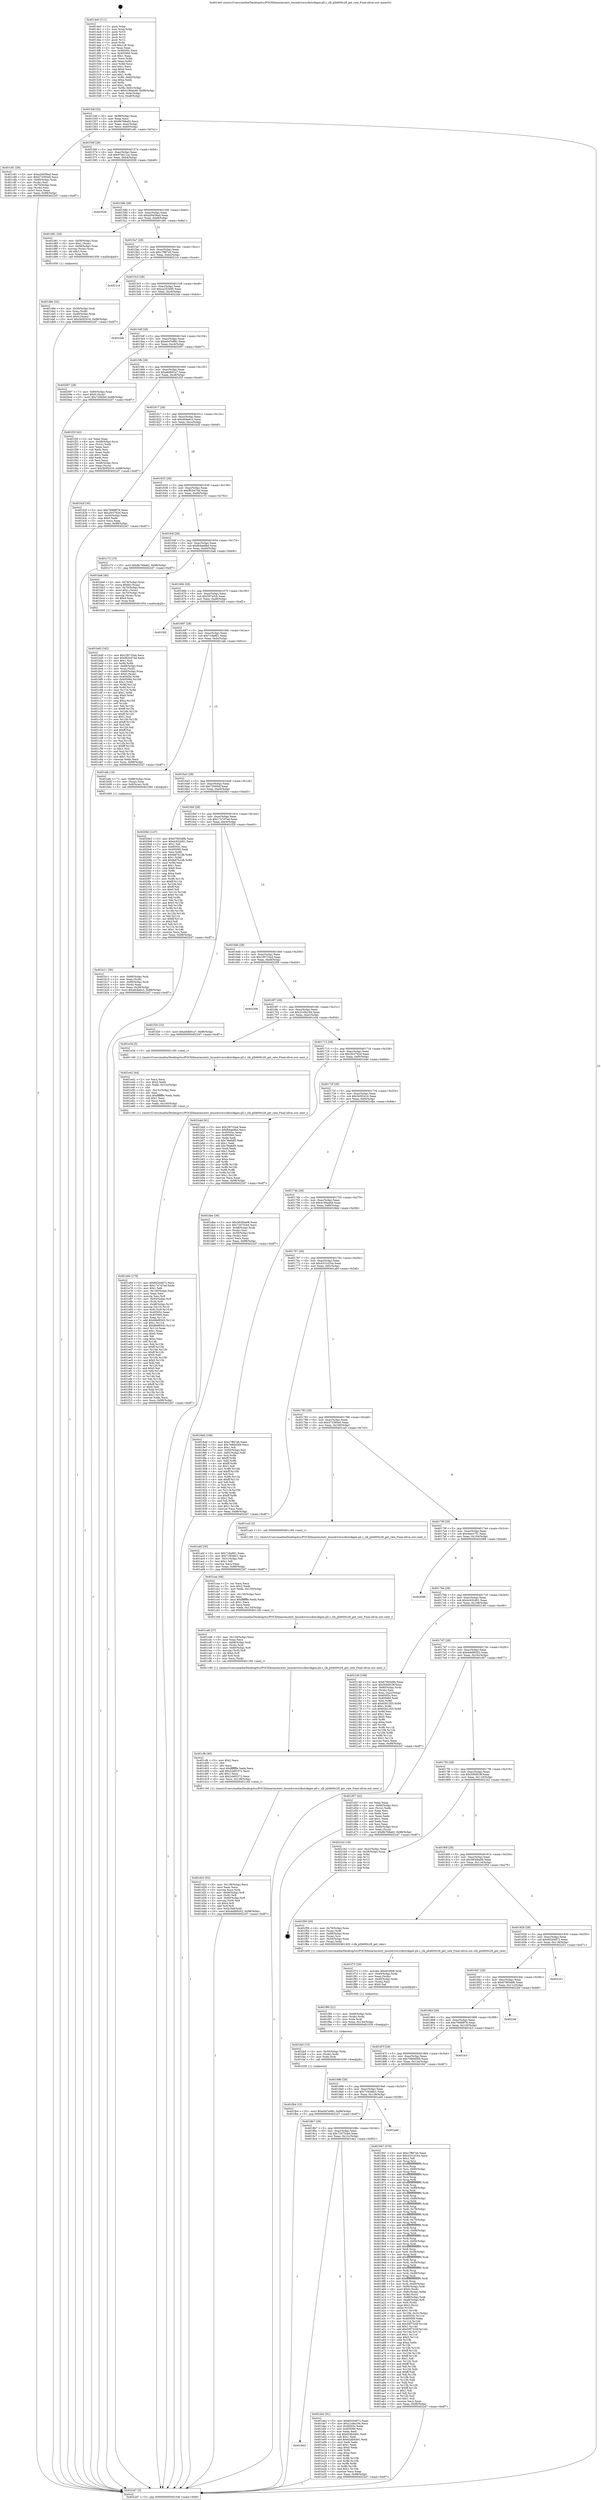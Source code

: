 digraph "0x4014e0" {
  label = "0x4014e0 (/mnt/c/Users/mathe/Desktop/tcc/POCII/binaries/extr_linuxdriversclkstclkgen-pll.c_clk_pll4600c28_get_rate_Final-ollvm.out::main(0))"
  labelloc = "t"
  node[shape=record]

  Entry [label="",width=0.3,height=0.3,shape=circle,fillcolor=black,style=filled]
  "0x40154f" [label="{
     0x40154f [32]\l
     | [instrs]\l
     &nbsp;&nbsp;0x40154f \<+6\>: mov -0x98(%rbp),%eax\l
     &nbsp;&nbsp;0x401555 \<+2\>: mov %eax,%ecx\l
     &nbsp;&nbsp;0x401557 \<+6\>: sub $0x8b768a62,%ecx\l
     &nbsp;&nbsp;0x40155d \<+6\>: mov %eax,-0xac(%rbp)\l
     &nbsp;&nbsp;0x401563 \<+6\>: mov %ecx,-0xb0(%rbp)\l
     &nbsp;&nbsp;0x401569 \<+6\>: je 0000000000401c81 \<main+0x7a1\>\l
  }"]
  "0x401c81" [label="{
     0x401c81 [36]\l
     | [instrs]\l
     &nbsp;&nbsp;0x401c81 \<+5\>: mov $0xa29458ad,%eax\l
     &nbsp;&nbsp;0x401c86 \<+5\>: mov $0x473360e0,%ecx\l
     &nbsp;&nbsp;0x401c8b \<+4\>: mov -0x60(%rbp),%rdx\l
     &nbsp;&nbsp;0x401c8f \<+2\>: mov (%rdx),%esi\l
     &nbsp;&nbsp;0x401c91 \<+4\>: mov -0x70(%rbp),%rdx\l
     &nbsp;&nbsp;0x401c95 \<+2\>: cmp (%rdx),%esi\l
     &nbsp;&nbsp;0x401c97 \<+3\>: cmovl %ecx,%eax\l
     &nbsp;&nbsp;0x401c9a \<+6\>: mov %eax,-0x98(%rbp)\l
     &nbsp;&nbsp;0x401ca0 \<+5\>: jmp 00000000004022d7 \<main+0xdf7\>\l
  }"]
  "0x40156f" [label="{
     0x40156f [28]\l
     | [instrs]\l
     &nbsp;&nbsp;0x40156f \<+5\>: jmp 0000000000401574 \<main+0x94\>\l
     &nbsp;&nbsp;0x401574 \<+6\>: mov -0xac(%rbp),%eax\l
     &nbsp;&nbsp;0x40157a \<+5\>: sub $0x97ab11ac,%eax\l
     &nbsp;&nbsp;0x40157f \<+6\>: mov %eax,-0xb4(%rbp)\l
     &nbsp;&nbsp;0x401585 \<+6\>: je 0000000000402028 \<main+0xb48\>\l
  }"]
  Exit [label="",width=0.3,height=0.3,shape=circle,fillcolor=black,style=filled,peripheries=2]
  "0x402028" [label="{
     0x402028\l
  }", style=dashed]
  "0x40158b" [label="{
     0x40158b [28]\l
     | [instrs]\l
     &nbsp;&nbsp;0x40158b \<+5\>: jmp 0000000000401590 \<main+0xb0\>\l
     &nbsp;&nbsp;0x401590 \<+6\>: mov -0xac(%rbp),%eax\l
     &nbsp;&nbsp;0x401596 \<+5\>: sub $0xa29458ad,%eax\l
     &nbsp;&nbsp;0x40159b \<+6\>: mov %eax,-0xb8(%rbp)\l
     &nbsp;&nbsp;0x4015a1 \<+6\>: je 0000000000401d81 \<main+0x8a1\>\l
  }"]
  "0x401fb4" [label="{
     0x401fb4 [15]\l
     | [instrs]\l
     &nbsp;&nbsp;0x401fb4 \<+10\>: movl $0xe0d7e89c,-0x98(%rbp)\l
     &nbsp;&nbsp;0x401fbe \<+5\>: jmp 00000000004022d7 \<main+0xdf7\>\l
  }"]
  "0x401d81" [label="{
     0x401d81 [29]\l
     | [instrs]\l
     &nbsp;&nbsp;0x401d81 \<+4\>: mov -0x58(%rbp),%rax\l
     &nbsp;&nbsp;0x401d85 \<+6\>: movl $0x1,(%rax)\l
     &nbsp;&nbsp;0x401d8b \<+4\>: mov -0x58(%rbp),%rax\l
     &nbsp;&nbsp;0x401d8f \<+3\>: movslq (%rax),%rax\l
     &nbsp;&nbsp;0x401d92 \<+4\>: shl $0x3,%rax\l
     &nbsp;&nbsp;0x401d96 \<+3\>: mov %rax,%rdi\l
     &nbsp;&nbsp;0x401d99 \<+5\>: call 0000000000401050 \<malloc@plt\>\l
     | [calls]\l
     &nbsp;&nbsp;0x401050 \{1\} (unknown)\l
  }"]
  "0x4015a7" [label="{
     0x4015a7 [28]\l
     | [instrs]\l
     &nbsp;&nbsp;0x4015a7 \<+5\>: jmp 00000000004015ac \<main+0xcc\>\l
     &nbsp;&nbsp;0x4015ac \<+6\>: mov -0xac(%rbp),%eax\l
     &nbsp;&nbsp;0x4015b2 \<+5\>: sub $0xc7ffd7eb,%eax\l
     &nbsp;&nbsp;0x4015b7 \<+6\>: mov %eax,-0xbc(%rbp)\l
     &nbsp;&nbsp;0x4015bd \<+6\>: je 00000000004021c4 \<main+0xce4\>\l
  }"]
  "0x401fa5" [label="{
     0x401fa5 [15]\l
     | [instrs]\l
     &nbsp;&nbsp;0x401fa5 \<+4\>: mov -0x50(%rbp),%rdx\l
     &nbsp;&nbsp;0x401fa9 \<+3\>: mov (%rdx),%rdx\l
     &nbsp;&nbsp;0x401fac \<+3\>: mov %rdx,%rdi\l
     &nbsp;&nbsp;0x401faf \<+5\>: call 0000000000401030 \<free@plt\>\l
     | [calls]\l
     &nbsp;&nbsp;0x401030 \{1\} (unknown)\l
  }"]
  "0x4021c4" [label="{
     0x4021c4\l
  }", style=dashed]
  "0x4015c3" [label="{
     0x4015c3 [28]\l
     | [instrs]\l
     &nbsp;&nbsp;0x4015c3 \<+5\>: jmp 00000000004015c8 \<main+0xe8\>\l
     &nbsp;&nbsp;0x4015c8 \<+6\>: mov -0xac(%rbp),%eax\l
     &nbsp;&nbsp;0x4015ce \<+5\>: sub $0xca252b85,%eax\l
     &nbsp;&nbsp;0x4015d3 \<+6\>: mov %eax,-0xc0(%rbp)\l
     &nbsp;&nbsp;0x4015d9 \<+6\>: je 00000000004022ab \<main+0xdcb\>\l
  }"]
  "0x401f90" [label="{
     0x401f90 [21]\l
     | [instrs]\l
     &nbsp;&nbsp;0x401f90 \<+4\>: mov -0x68(%rbp),%rdx\l
     &nbsp;&nbsp;0x401f94 \<+3\>: mov (%rdx),%rdx\l
     &nbsp;&nbsp;0x401f97 \<+3\>: mov %rdx,%rdi\l
     &nbsp;&nbsp;0x401f9a \<+6\>: mov %eax,-0x144(%rbp)\l
     &nbsp;&nbsp;0x401fa0 \<+5\>: call 0000000000401030 \<free@plt\>\l
     | [calls]\l
     &nbsp;&nbsp;0x401030 \{1\} (unknown)\l
  }"]
  "0x4022ab" [label="{
     0x4022ab\l
  }", style=dashed]
  "0x4015df" [label="{
     0x4015df [28]\l
     | [instrs]\l
     &nbsp;&nbsp;0x4015df \<+5\>: jmp 00000000004015e4 \<main+0x104\>\l
     &nbsp;&nbsp;0x4015e4 \<+6\>: mov -0xac(%rbp),%eax\l
     &nbsp;&nbsp;0x4015ea \<+5\>: sub $0xe0d7e89c,%eax\l
     &nbsp;&nbsp;0x4015ef \<+6\>: mov %eax,-0xc4(%rbp)\l
     &nbsp;&nbsp;0x4015f5 \<+6\>: je 0000000000402097 \<main+0xbb7\>\l
  }"]
  "0x401f73" [label="{
     0x401f73 [29]\l
     | [instrs]\l
     &nbsp;&nbsp;0x401f73 \<+10\>: movabs $0x4030b6,%rdi\l
     &nbsp;&nbsp;0x401f7d \<+4\>: mov -0x40(%rbp),%rdx\l
     &nbsp;&nbsp;0x401f81 \<+2\>: mov %eax,(%rdx)\l
     &nbsp;&nbsp;0x401f83 \<+4\>: mov -0x40(%rbp),%rdx\l
     &nbsp;&nbsp;0x401f87 \<+2\>: mov (%rdx),%esi\l
     &nbsp;&nbsp;0x401f89 \<+2\>: mov $0x0,%al\l
     &nbsp;&nbsp;0x401f8b \<+5\>: call 0000000000401040 \<printf@plt\>\l
     | [calls]\l
     &nbsp;&nbsp;0x401040 \{1\} (unknown)\l
  }"]
  "0x402097" [label="{
     0x402097 [28]\l
     | [instrs]\l
     &nbsp;&nbsp;0x402097 \<+7\>: mov -0x90(%rbp),%rax\l
     &nbsp;&nbsp;0x40209e \<+6\>: movl $0x0,(%rax)\l
     &nbsp;&nbsp;0x4020a4 \<+10\>: movl $0x72940ef,-0x98(%rbp)\l
     &nbsp;&nbsp;0x4020ae \<+5\>: jmp 00000000004022d7 \<main+0xdf7\>\l
  }"]
  "0x4015fb" [label="{
     0x4015fb [28]\l
     | [instrs]\l
     &nbsp;&nbsp;0x4015fb \<+5\>: jmp 0000000000401600 \<main+0x120\>\l
     &nbsp;&nbsp;0x401600 \<+6\>: mov -0xac(%rbp),%eax\l
     &nbsp;&nbsp;0x401606 \<+5\>: sub $0xe6db91a7,%eax\l
     &nbsp;&nbsp;0x40160b \<+6\>: mov %eax,-0xc8(%rbp)\l
     &nbsp;&nbsp;0x401611 \<+6\>: je 0000000000401f2f \<main+0xa4f\>\l
  }"]
  "0x401e6e" [label="{
     0x401e6e [178]\l
     | [instrs]\l
     &nbsp;&nbsp;0x401e6e \<+5\>: mov $0x60204972,%ecx\l
     &nbsp;&nbsp;0x401e73 \<+5\>: mov $0x17e7d7ad,%edx\l
     &nbsp;&nbsp;0x401e78 \<+3\>: mov $0x1,%dil\l
     &nbsp;&nbsp;0x401e7b \<+6\>: mov -0x140(%rbp),%esi\l
     &nbsp;&nbsp;0x401e81 \<+3\>: imul %eax,%esi\l
     &nbsp;&nbsp;0x401e84 \<+3\>: movslq %esi,%r8\l
     &nbsp;&nbsp;0x401e87 \<+4\>: mov -0x50(%rbp),%r9\l
     &nbsp;&nbsp;0x401e8b \<+3\>: mov (%r9),%r9\l
     &nbsp;&nbsp;0x401e8e \<+4\>: mov -0x48(%rbp),%r10\l
     &nbsp;&nbsp;0x401e92 \<+3\>: movslq (%r10),%r10\l
     &nbsp;&nbsp;0x401e95 \<+4\>: mov %r8,(%r9,%r10,8)\l
     &nbsp;&nbsp;0x401e99 \<+7\>: mov 0x40505c,%eax\l
     &nbsp;&nbsp;0x401ea0 \<+7\>: mov 0x405060,%esi\l
     &nbsp;&nbsp;0x401ea7 \<+3\>: mov %eax,%r11d\l
     &nbsp;&nbsp;0x401eaa \<+7\>: add $0x88ef6543,%r11d\l
     &nbsp;&nbsp;0x401eb1 \<+4\>: sub $0x1,%r11d\l
     &nbsp;&nbsp;0x401eb5 \<+7\>: sub $0x88ef6543,%r11d\l
     &nbsp;&nbsp;0x401ebc \<+4\>: imul %r11d,%eax\l
     &nbsp;&nbsp;0x401ec0 \<+3\>: and $0x1,%eax\l
     &nbsp;&nbsp;0x401ec3 \<+3\>: cmp $0x0,%eax\l
     &nbsp;&nbsp;0x401ec6 \<+3\>: sete %bl\l
     &nbsp;&nbsp;0x401ec9 \<+3\>: cmp $0xa,%esi\l
     &nbsp;&nbsp;0x401ecc \<+4\>: setl %r14b\l
     &nbsp;&nbsp;0x401ed0 \<+3\>: mov %bl,%r15b\l
     &nbsp;&nbsp;0x401ed3 \<+4\>: xor $0xff,%r15b\l
     &nbsp;&nbsp;0x401ed7 \<+3\>: mov %r14b,%r12b\l
     &nbsp;&nbsp;0x401eda \<+4\>: xor $0xff,%r12b\l
     &nbsp;&nbsp;0x401ede \<+4\>: xor $0x0,%dil\l
     &nbsp;&nbsp;0x401ee2 \<+3\>: mov %r15b,%r13b\l
     &nbsp;&nbsp;0x401ee5 \<+4\>: and $0x0,%r13b\l
     &nbsp;&nbsp;0x401ee9 \<+3\>: and %dil,%bl\l
     &nbsp;&nbsp;0x401eec \<+3\>: mov %r12b,%al\l
     &nbsp;&nbsp;0x401eef \<+2\>: and $0x0,%al\l
     &nbsp;&nbsp;0x401ef1 \<+3\>: and %dil,%r14b\l
     &nbsp;&nbsp;0x401ef4 \<+3\>: or %bl,%r13b\l
     &nbsp;&nbsp;0x401ef7 \<+3\>: or %r14b,%al\l
     &nbsp;&nbsp;0x401efa \<+3\>: xor %al,%r13b\l
     &nbsp;&nbsp;0x401efd \<+3\>: or %r12b,%r15b\l
     &nbsp;&nbsp;0x401f00 \<+4\>: xor $0xff,%r15b\l
     &nbsp;&nbsp;0x401f04 \<+4\>: or $0x0,%dil\l
     &nbsp;&nbsp;0x401f08 \<+3\>: and %dil,%r15b\l
     &nbsp;&nbsp;0x401f0b \<+3\>: or %r15b,%r13b\l
     &nbsp;&nbsp;0x401f0e \<+4\>: test $0x1,%r13b\l
     &nbsp;&nbsp;0x401f12 \<+3\>: cmovne %edx,%ecx\l
     &nbsp;&nbsp;0x401f15 \<+6\>: mov %ecx,-0x98(%rbp)\l
     &nbsp;&nbsp;0x401f1b \<+5\>: jmp 00000000004022d7 \<main+0xdf7\>\l
  }"]
  "0x401f2f" [label="{
     0x401f2f [42]\l
     | [instrs]\l
     &nbsp;&nbsp;0x401f2f \<+2\>: xor %eax,%eax\l
     &nbsp;&nbsp;0x401f31 \<+4\>: mov -0x48(%rbp),%rcx\l
     &nbsp;&nbsp;0x401f35 \<+2\>: mov (%rcx),%edx\l
     &nbsp;&nbsp;0x401f37 \<+2\>: mov %eax,%esi\l
     &nbsp;&nbsp;0x401f39 \<+2\>: sub %edx,%esi\l
     &nbsp;&nbsp;0x401f3b \<+2\>: mov %eax,%edx\l
     &nbsp;&nbsp;0x401f3d \<+3\>: sub $0x1,%edx\l
     &nbsp;&nbsp;0x401f40 \<+2\>: add %edx,%esi\l
     &nbsp;&nbsp;0x401f42 \<+2\>: sub %esi,%eax\l
     &nbsp;&nbsp;0x401f44 \<+4\>: mov -0x48(%rbp),%rcx\l
     &nbsp;&nbsp;0x401f48 \<+2\>: mov %eax,(%rcx)\l
     &nbsp;&nbsp;0x401f4a \<+10\>: movl $0x3b5f2416,-0x98(%rbp)\l
     &nbsp;&nbsp;0x401f54 \<+5\>: jmp 00000000004022d7 \<main+0xdf7\>\l
  }"]
  "0x401617" [label="{
     0x401617 [28]\l
     | [instrs]\l
     &nbsp;&nbsp;0x401617 \<+5\>: jmp 000000000040161c \<main+0x13c\>\l
     &nbsp;&nbsp;0x40161c \<+6\>: mov -0xac(%rbp),%eax\l
     &nbsp;&nbsp;0x401622 \<+5\>: sub $0xefc8a4c3,%eax\l
     &nbsp;&nbsp;0x401627 \<+6\>: mov %eax,-0xcc(%rbp)\l
     &nbsp;&nbsp;0x40162d \<+6\>: je 0000000000401b2f \<main+0x64f\>\l
  }"]
  "0x401e42" [label="{
     0x401e42 [44]\l
     | [instrs]\l
     &nbsp;&nbsp;0x401e42 \<+2\>: xor %ecx,%ecx\l
     &nbsp;&nbsp;0x401e44 \<+5\>: mov $0x2,%edx\l
     &nbsp;&nbsp;0x401e49 \<+6\>: mov %edx,-0x13c(%rbp)\l
     &nbsp;&nbsp;0x401e4f \<+1\>: cltd\l
     &nbsp;&nbsp;0x401e50 \<+6\>: mov -0x13c(%rbp),%esi\l
     &nbsp;&nbsp;0x401e56 \<+2\>: idiv %esi\l
     &nbsp;&nbsp;0x401e58 \<+6\>: imul $0xfffffffe,%edx,%edx\l
     &nbsp;&nbsp;0x401e5e \<+3\>: sub $0x1,%ecx\l
     &nbsp;&nbsp;0x401e61 \<+2\>: sub %ecx,%edx\l
     &nbsp;&nbsp;0x401e63 \<+6\>: mov %edx,-0x140(%rbp)\l
     &nbsp;&nbsp;0x401e69 \<+5\>: call 0000000000401160 \<next_i\>\l
     | [calls]\l
     &nbsp;&nbsp;0x401160 \{1\} (/mnt/c/Users/mathe/Desktop/tcc/POCII/binaries/extr_linuxdriversclkstclkgen-pll.c_clk_pll4600c28_get_rate_Final-ollvm.out::next_i)\l
  }"]
  "0x401b2f" [label="{
     0x401b2f [30]\l
     | [instrs]\l
     &nbsp;&nbsp;0x401b2f \<+5\>: mov $0x7006f976,%eax\l
     &nbsp;&nbsp;0x401b34 \<+5\>: mov $0x2fc5762d,%ecx\l
     &nbsp;&nbsp;0x401b39 \<+3\>: mov -0x30(%rbp),%edx\l
     &nbsp;&nbsp;0x401b3c \<+3\>: cmp $0x0,%edx\l
     &nbsp;&nbsp;0x401b3f \<+3\>: cmove %ecx,%eax\l
     &nbsp;&nbsp;0x401b42 \<+6\>: mov %eax,-0x98(%rbp)\l
     &nbsp;&nbsp;0x401b48 \<+5\>: jmp 00000000004022d7 \<main+0xdf7\>\l
  }"]
  "0x401633" [label="{
     0x401633 [28]\l
     | [instrs]\l
     &nbsp;&nbsp;0x401633 \<+5\>: jmp 0000000000401638 \<main+0x158\>\l
     &nbsp;&nbsp;0x401638 \<+6\>: mov -0xac(%rbp),%eax\l
     &nbsp;&nbsp;0x40163e \<+5\>: sub $0xf82b47dd,%eax\l
     &nbsp;&nbsp;0x401643 \<+6\>: mov %eax,-0xd0(%rbp)\l
     &nbsp;&nbsp;0x401649 \<+6\>: je 0000000000401c72 \<main+0x792\>\l
  }"]
  "0x4018d3" [label="{
     0x4018d3\l
  }", style=dashed]
  "0x401c72" [label="{
     0x401c72 [15]\l
     | [instrs]\l
     &nbsp;&nbsp;0x401c72 \<+10\>: movl $0x8b768a62,-0x98(%rbp)\l
     &nbsp;&nbsp;0x401c7c \<+5\>: jmp 00000000004022d7 \<main+0xdf7\>\l
  }"]
  "0x40164f" [label="{
     0x40164f [28]\l
     | [instrs]\l
     &nbsp;&nbsp;0x40164f \<+5\>: jmp 0000000000401654 \<main+0x174\>\l
     &nbsp;&nbsp;0x401654 \<+6\>: mov -0xac(%rbp),%eax\l
     &nbsp;&nbsp;0x40165a \<+5\>: sub $0xfb4ae8bd,%eax\l
     &nbsp;&nbsp;0x40165f \<+6\>: mov %eax,-0xd4(%rbp)\l
     &nbsp;&nbsp;0x401665 \<+6\>: je 0000000000401ba8 \<main+0x6c8\>\l
  }"]
  "0x401de2" [label="{
     0x401de2 [91]\l
     | [instrs]\l
     &nbsp;&nbsp;0x401de2 \<+5\>: mov $0x60204972,%eax\l
     &nbsp;&nbsp;0x401de7 \<+5\>: mov $0x21e9a184,%ecx\l
     &nbsp;&nbsp;0x401dec \<+7\>: mov 0x40505c,%edx\l
     &nbsp;&nbsp;0x401df3 \<+7\>: mov 0x405060,%esi\l
     &nbsp;&nbsp;0x401dfa \<+2\>: mov %edx,%edi\l
     &nbsp;&nbsp;0x401dfc \<+6\>: sub $0x62db4491,%edi\l
     &nbsp;&nbsp;0x401e02 \<+3\>: sub $0x1,%edi\l
     &nbsp;&nbsp;0x401e05 \<+6\>: add $0x62db4491,%edi\l
     &nbsp;&nbsp;0x401e0b \<+3\>: imul %edi,%edx\l
     &nbsp;&nbsp;0x401e0e \<+3\>: and $0x1,%edx\l
     &nbsp;&nbsp;0x401e11 \<+3\>: cmp $0x0,%edx\l
     &nbsp;&nbsp;0x401e14 \<+4\>: sete %r8b\l
     &nbsp;&nbsp;0x401e18 \<+3\>: cmp $0xa,%esi\l
     &nbsp;&nbsp;0x401e1b \<+4\>: setl %r9b\l
     &nbsp;&nbsp;0x401e1f \<+3\>: mov %r8b,%r10b\l
     &nbsp;&nbsp;0x401e22 \<+3\>: and %r9b,%r10b\l
     &nbsp;&nbsp;0x401e25 \<+3\>: xor %r9b,%r8b\l
     &nbsp;&nbsp;0x401e28 \<+3\>: or %r8b,%r10b\l
     &nbsp;&nbsp;0x401e2b \<+4\>: test $0x1,%r10b\l
     &nbsp;&nbsp;0x401e2f \<+3\>: cmovne %ecx,%eax\l
     &nbsp;&nbsp;0x401e32 \<+6\>: mov %eax,-0x98(%rbp)\l
     &nbsp;&nbsp;0x401e38 \<+5\>: jmp 00000000004022d7 \<main+0xdf7\>\l
  }"]
  "0x401ba8" [label="{
     0x401ba8 [40]\l
     | [instrs]\l
     &nbsp;&nbsp;0x401ba8 \<+4\>: mov -0x78(%rbp),%rax\l
     &nbsp;&nbsp;0x401bac \<+7\>: movq $0x64,(%rax)\l
     &nbsp;&nbsp;0x401bb3 \<+4\>: mov -0x70(%rbp),%rax\l
     &nbsp;&nbsp;0x401bb7 \<+6\>: movl $0x1,(%rax)\l
     &nbsp;&nbsp;0x401bbd \<+4\>: mov -0x70(%rbp),%rax\l
     &nbsp;&nbsp;0x401bc1 \<+3\>: movslq (%rax),%rax\l
     &nbsp;&nbsp;0x401bc4 \<+4\>: shl $0x4,%rax\l
     &nbsp;&nbsp;0x401bc8 \<+3\>: mov %rax,%rdi\l
     &nbsp;&nbsp;0x401bcb \<+5\>: call 0000000000401050 \<malloc@plt\>\l
     | [calls]\l
     &nbsp;&nbsp;0x401050 \{1\} (unknown)\l
  }"]
  "0x40166b" [label="{
     0x40166b [28]\l
     | [instrs]\l
     &nbsp;&nbsp;0x40166b \<+5\>: jmp 0000000000401670 \<main+0x190\>\l
     &nbsp;&nbsp;0x401670 \<+6\>: mov -0xac(%rbp),%eax\l
     &nbsp;&nbsp;0x401676 \<+5\>: sub $0x597a3cb,%eax\l
     &nbsp;&nbsp;0x40167b \<+6\>: mov %eax,-0xd8(%rbp)\l
     &nbsp;&nbsp;0x401681 \<+6\>: je 0000000000401fd2 \<main+0xaf2\>\l
  }"]
  "0x4018b7" [label="{
     0x4018b7 [28]\l
     | [instrs]\l
     &nbsp;&nbsp;0x4018b7 \<+5\>: jmp 00000000004018bc \<main+0x3dc\>\l
     &nbsp;&nbsp;0x4018bc \<+6\>: mov -0xac(%rbp),%eax\l
     &nbsp;&nbsp;0x4018c2 \<+5\>: sub $0x72d75cbd,%eax\l
     &nbsp;&nbsp;0x4018c7 \<+6\>: mov %eax,-0x12c(%rbp)\l
     &nbsp;&nbsp;0x4018cd \<+6\>: je 0000000000401de2 \<main+0x902\>\l
  }"]
  "0x401fd2" [label="{
     0x401fd2\l
  }", style=dashed]
  "0x401687" [label="{
     0x401687 [28]\l
     | [instrs]\l
     &nbsp;&nbsp;0x401687 \<+5\>: jmp 000000000040168c \<main+0x1ac\>\l
     &nbsp;&nbsp;0x40168c \<+6\>: mov -0xac(%rbp),%eax\l
     &nbsp;&nbsp;0x401692 \<+5\>: sub $0x718a861,%eax\l
     &nbsp;&nbsp;0x401697 \<+6\>: mov %eax,-0xdc(%rbp)\l
     &nbsp;&nbsp;0x40169d \<+6\>: je 0000000000401afe \<main+0x61e\>\l
  }"]
  "0x401add" [label="{
     0x401add\l
  }", style=dashed]
  "0x401afe" [label="{
     0x401afe [19]\l
     | [instrs]\l
     &nbsp;&nbsp;0x401afe \<+7\>: mov -0x88(%rbp),%rax\l
     &nbsp;&nbsp;0x401b05 \<+3\>: mov (%rax),%rax\l
     &nbsp;&nbsp;0x401b08 \<+4\>: mov 0x8(%rax),%rdi\l
     &nbsp;&nbsp;0x401b0c \<+5\>: call 0000000000401060 \<atoi@plt\>\l
     | [calls]\l
     &nbsp;&nbsp;0x401060 \{1\} (unknown)\l
  }"]
  "0x4016a3" [label="{
     0x4016a3 [28]\l
     | [instrs]\l
     &nbsp;&nbsp;0x4016a3 \<+5\>: jmp 00000000004016a8 \<main+0x1c8\>\l
     &nbsp;&nbsp;0x4016a8 \<+6\>: mov -0xac(%rbp),%eax\l
     &nbsp;&nbsp;0x4016ae \<+5\>: sub $0x72940ef,%eax\l
     &nbsp;&nbsp;0x4016b3 \<+6\>: mov %eax,-0xe0(%rbp)\l
     &nbsp;&nbsp;0x4016b9 \<+6\>: je 00000000004020b3 \<main+0xbd3\>\l
  }"]
  "0x401d9e" [label="{
     0x401d9e [32]\l
     | [instrs]\l
     &nbsp;&nbsp;0x401d9e \<+4\>: mov -0x50(%rbp),%rdi\l
     &nbsp;&nbsp;0x401da2 \<+3\>: mov %rax,(%rdi)\l
     &nbsp;&nbsp;0x401da5 \<+4\>: mov -0x48(%rbp),%rax\l
     &nbsp;&nbsp;0x401da9 \<+6\>: movl $0x0,(%rax)\l
     &nbsp;&nbsp;0x401daf \<+10\>: movl $0x3b5f2416,-0x98(%rbp)\l
     &nbsp;&nbsp;0x401db9 \<+5\>: jmp 00000000004022d7 \<main+0xdf7\>\l
  }"]
  "0x4020b3" [label="{
     0x4020b3 [147]\l
     | [instrs]\l
     &nbsp;&nbsp;0x4020b3 \<+5\>: mov $0x67905d9b,%eax\l
     &nbsp;&nbsp;0x4020b8 \<+5\>: mov $0x4c632d01,%ecx\l
     &nbsp;&nbsp;0x4020bd \<+2\>: mov $0x1,%dl\l
     &nbsp;&nbsp;0x4020bf \<+7\>: mov 0x40505c,%esi\l
     &nbsp;&nbsp;0x4020c6 \<+7\>: mov 0x405060,%edi\l
     &nbsp;&nbsp;0x4020cd \<+3\>: mov %esi,%r8d\l
     &nbsp;&nbsp;0x4020d0 \<+7\>: sub $0xfa87b1d8,%r8d\l
     &nbsp;&nbsp;0x4020d7 \<+4\>: sub $0x1,%r8d\l
     &nbsp;&nbsp;0x4020db \<+7\>: add $0xfa87b1d8,%r8d\l
     &nbsp;&nbsp;0x4020e2 \<+4\>: imul %r8d,%esi\l
     &nbsp;&nbsp;0x4020e6 \<+3\>: and $0x1,%esi\l
     &nbsp;&nbsp;0x4020e9 \<+3\>: cmp $0x0,%esi\l
     &nbsp;&nbsp;0x4020ec \<+4\>: sete %r9b\l
     &nbsp;&nbsp;0x4020f0 \<+3\>: cmp $0xa,%edi\l
     &nbsp;&nbsp;0x4020f3 \<+4\>: setl %r10b\l
     &nbsp;&nbsp;0x4020f7 \<+3\>: mov %r9b,%r11b\l
     &nbsp;&nbsp;0x4020fa \<+4\>: xor $0xff,%r11b\l
     &nbsp;&nbsp;0x4020fe \<+3\>: mov %r10b,%bl\l
     &nbsp;&nbsp;0x402101 \<+3\>: xor $0xff,%bl\l
     &nbsp;&nbsp;0x402104 \<+3\>: xor $0x0,%dl\l
     &nbsp;&nbsp;0x402107 \<+3\>: mov %r11b,%r14b\l
     &nbsp;&nbsp;0x40210a \<+4\>: and $0x0,%r14b\l
     &nbsp;&nbsp;0x40210e \<+3\>: and %dl,%r9b\l
     &nbsp;&nbsp;0x402111 \<+3\>: mov %bl,%r15b\l
     &nbsp;&nbsp;0x402114 \<+4\>: and $0x0,%r15b\l
     &nbsp;&nbsp;0x402118 \<+3\>: and %dl,%r10b\l
     &nbsp;&nbsp;0x40211b \<+3\>: or %r9b,%r14b\l
     &nbsp;&nbsp;0x40211e \<+3\>: or %r10b,%r15b\l
     &nbsp;&nbsp;0x402121 \<+3\>: xor %r15b,%r14b\l
     &nbsp;&nbsp;0x402124 \<+3\>: or %bl,%r11b\l
     &nbsp;&nbsp;0x402127 \<+4\>: xor $0xff,%r11b\l
     &nbsp;&nbsp;0x40212b \<+3\>: or $0x0,%dl\l
     &nbsp;&nbsp;0x40212e \<+3\>: and %dl,%r11b\l
     &nbsp;&nbsp;0x402131 \<+3\>: or %r11b,%r14b\l
     &nbsp;&nbsp;0x402134 \<+4\>: test $0x1,%r14b\l
     &nbsp;&nbsp;0x402138 \<+3\>: cmovne %ecx,%eax\l
     &nbsp;&nbsp;0x40213b \<+6\>: mov %eax,-0x98(%rbp)\l
     &nbsp;&nbsp;0x402141 \<+5\>: jmp 00000000004022d7 \<main+0xdf7\>\l
  }"]
  "0x4016bf" [label="{
     0x4016bf [28]\l
     | [instrs]\l
     &nbsp;&nbsp;0x4016bf \<+5\>: jmp 00000000004016c4 \<main+0x1e4\>\l
     &nbsp;&nbsp;0x4016c4 \<+6\>: mov -0xac(%rbp),%eax\l
     &nbsp;&nbsp;0x4016ca \<+5\>: sub $0x17e7d7ad,%eax\l
     &nbsp;&nbsp;0x4016cf \<+6\>: mov %eax,-0xe4(%rbp)\l
     &nbsp;&nbsp;0x4016d5 \<+6\>: je 0000000000401f20 \<main+0xa40\>\l
  }"]
  "0x401d23" [label="{
     0x401d23 [52]\l
     | [instrs]\l
     &nbsp;&nbsp;0x401d23 \<+6\>: mov -0x138(%rbp),%ecx\l
     &nbsp;&nbsp;0x401d29 \<+3\>: imul %eax,%ecx\l
     &nbsp;&nbsp;0x401d2c \<+3\>: movslq %ecx,%rdi\l
     &nbsp;&nbsp;0x401d2f \<+4\>: mov -0x68(%rbp),%r8\l
     &nbsp;&nbsp;0x401d33 \<+3\>: mov (%r8),%r8\l
     &nbsp;&nbsp;0x401d36 \<+4\>: mov -0x60(%rbp),%r9\l
     &nbsp;&nbsp;0x401d3a \<+3\>: movslq (%r9),%r9\l
     &nbsp;&nbsp;0x401d3d \<+4\>: shl $0x4,%r9\l
     &nbsp;&nbsp;0x401d41 \<+3\>: add %r9,%r8\l
     &nbsp;&nbsp;0x401d44 \<+4\>: mov %rdi,0x8(%r8)\l
     &nbsp;&nbsp;0x401d48 \<+10\>: movl $0x4dd99202,-0x98(%rbp)\l
     &nbsp;&nbsp;0x401d52 \<+5\>: jmp 00000000004022d7 \<main+0xdf7\>\l
  }"]
  "0x401f20" [label="{
     0x401f20 [15]\l
     | [instrs]\l
     &nbsp;&nbsp;0x401f20 \<+10\>: movl $0xe6db91a7,-0x98(%rbp)\l
     &nbsp;&nbsp;0x401f2a \<+5\>: jmp 00000000004022d7 \<main+0xdf7\>\l
  }"]
  "0x4016db" [label="{
     0x4016db [28]\l
     | [instrs]\l
     &nbsp;&nbsp;0x4016db \<+5\>: jmp 00000000004016e0 \<main+0x200\>\l
     &nbsp;&nbsp;0x4016e0 \<+6\>: mov -0xac(%rbp),%eax\l
     &nbsp;&nbsp;0x4016e6 \<+5\>: sub $0x1f9733a4,%eax\l
     &nbsp;&nbsp;0x4016eb \<+6\>: mov %eax,-0xe8(%rbp)\l
     &nbsp;&nbsp;0x4016f1 \<+6\>: je 0000000000402209 \<main+0xd29\>\l
  }"]
  "0x401cfb" [label="{
     0x401cfb [40]\l
     | [instrs]\l
     &nbsp;&nbsp;0x401cfb \<+5\>: mov $0x2,%ecx\l
     &nbsp;&nbsp;0x401d00 \<+1\>: cltd\l
     &nbsp;&nbsp;0x401d01 \<+2\>: idiv %ecx\l
     &nbsp;&nbsp;0x401d03 \<+6\>: imul $0xfffffffe,%edx,%ecx\l
     &nbsp;&nbsp;0x401d09 \<+6\>: add $0x2cb83372,%ecx\l
     &nbsp;&nbsp;0x401d0f \<+3\>: add $0x1,%ecx\l
     &nbsp;&nbsp;0x401d12 \<+6\>: sub $0x2cb83372,%ecx\l
     &nbsp;&nbsp;0x401d18 \<+6\>: mov %ecx,-0x138(%rbp)\l
     &nbsp;&nbsp;0x401d1e \<+5\>: call 0000000000401160 \<next_i\>\l
     | [calls]\l
     &nbsp;&nbsp;0x401160 \{1\} (/mnt/c/Users/mathe/Desktop/tcc/POCII/binaries/extr_linuxdriversclkstclkgen-pll.c_clk_pll4600c28_get_rate_Final-ollvm.out::next_i)\l
  }"]
  "0x402209" [label="{
     0x402209\l
  }", style=dashed]
  "0x4016f7" [label="{
     0x4016f7 [28]\l
     | [instrs]\l
     &nbsp;&nbsp;0x4016f7 \<+5\>: jmp 00000000004016fc \<main+0x21c\>\l
     &nbsp;&nbsp;0x4016fc \<+6\>: mov -0xac(%rbp),%eax\l
     &nbsp;&nbsp;0x401702 \<+5\>: sub $0x21e9a184,%eax\l
     &nbsp;&nbsp;0x401707 \<+6\>: mov %eax,-0xec(%rbp)\l
     &nbsp;&nbsp;0x40170d \<+6\>: je 0000000000401e3d \<main+0x95d\>\l
  }"]
  "0x401cd6" [label="{
     0x401cd6 [37]\l
     | [instrs]\l
     &nbsp;&nbsp;0x401cd6 \<+6\>: mov -0x134(%rbp),%ecx\l
     &nbsp;&nbsp;0x401cdc \<+3\>: imul %eax,%ecx\l
     &nbsp;&nbsp;0x401cdf \<+4\>: mov -0x68(%rbp),%rdi\l
     &nbsp;&nbsp;0x401ce3 \<+3\>: mov (%rdi),%rdi\l
     &nbsp;&nbsp;0x401ce6 \<+4\>: mov -0x60(%rbp),%r8\l
     &nbsp;&nbsp;0x401cea \<+3\>: movslq (%r8),%r8\l
     &nbsp;&nbsp;0x401ced \<+4\>: shl $0x4,%r8\l
     &nbsp;&nbsp;0x401cf1 \<+3\>: add %r8,%rdi\l
     &nbsp;&nbsp;0x401cf4 \<+2\>: mov %ecx,(%rdi)\l
     &nbsp;&nbsp;0x401cf6 \<+5\>: call 0000000000401160 \<next_i\>\l
     | [calls]\l
     &nbsp;&nbsp;0x401160 \{1\} (/mnt/c/Users/mathe/Desktop/tcc/POCII/binaries/extr_linuxdriversclkstclkgen-pll.c_clk_pll4600c28_get_rate_Final-ollvm.out::next_i)\l
  }"]
  "0x401e3d" [label="{
     0x401e3d [5]\l
     | [instrs]\l
     &nbsp;&nbsp;0x401e3d \<+5\>: call 0000000000401160 \<next_i\>\l
     | [calls]\l
     &nbsp;&nbsp;0x401160 \{1\} (/mnt/c/Users/mathe/Desktop/tcc/POCII/binaries/extr_linuxdriversclkstclkgen-pll.c_clk_pll4600c28_get_rate_Final-ollvm.out::next_i)\l
  }"]
  "0x401713" [label="{
     0x401713 [28]\l
     | [instrs]\l
     &nbsp;&nbsp;0x401713 \<+5\>: jmp 0000000000401718 \<main+0x238\>\l
     &nbsp;&nbsp;0x401718 \<+6\>: mov -0xac(%rbp),%eax\l
     &nbsp;&nbsp;0x40171e \<+5\>: sub $0x2fc5762d,%eax\l
     &nbsp;&nbsp;0x401723 \<+6\>: mov %eax,-0xf0(%rbp)\l
     &nbsp;&nbsp;0x401729 \<+6\>: je 0000000000401b4d \<main+0x66d\>\l
  }"]
  "0x401caa" [label="{
     0x401caa [44]\l
     | [instrs]\l
     &nbsp;&nbsp;0x401caa \<+2\>: xor %ecx,%ecx\l
     &nbsp;&nbsp;0x401cac \<+5\>: mov $0x2,%edx\l
     &nbsp;&nbsp;0x401cb1 \<+6\>: mov %edx,-0x130(%rbp)\l
     &nbsp;&nbsp;0x401cb7 \<+1\>: cltd\l
     &nbsp;&nbsp;0x401cb8 \<+6\>: mov -0x130(%rbp),%esi\l
     &nbsp;&nbsp;0x401cbe \<+2\>: idiv %esi\l
     &nbsp;&nbsp;0x401cc0 \<+6\>: imul $0xfffffffe,%edx,%edx\l
     &nbsp;&nbsp;0x401cc6 \<+3\>: sub $0x1,%ecx\l
     &nbsp;&nbsp;0x401cc9 \<+2\>: sub %ecx,%edx\l
     &nbsp;&nbsp;0x401ccb \<+6\>: mov %edx,-0x134(%rbp)\l
     &nbsp;&nbsp;0x401cd1 \<+5\>: call 0000000000401160 \<next_i\>\l
     | [calls]\l
     &nbsp;&nbsp;0x401160 \{1\} (/mnt/c/Users/mathe/Desktop/tcc/POCII/binaries/extr_linuxdriversclkstclkgen-pll.c_clk_pll4600c28_get_rate_Final-ollvm.out::next_i)\l
  }"]
  "0x401b4d" [label="{
     0x401b4d [91]\l
     | [instrs]\l
     &nbsp;&nbsp;0x401b4d \<+5\>: mov $0x1f9733a4,%eax\l
     &nbsp;&nbsp;0x401b52 \<+5\>: mov $0xfb4ae8bd,%ecx\l
     &nbsp;&nbsp;0x401b57 \<+7\>: mov 0x40505c,%edx\l
     &nbsp;&nbsp;0x401b5e \<+7\>: mov 0x405060,%esi\l
     &nbsp;&nbsp;0x401b65 \<+2\>: mov %edx,%edi\l
     &nbsp;&nbsp;0x401b67 \<+6\>: sub $0x78a8df5,%edi\l
     &nbsp;&nbsp;0x401b6d \<+3\>: sub $0x1,%edi\l
     &nbsp;&nbsp;0x401b70 \<+6\>: add $0x78a8df5,%edi\l
     &nbsp;&nbsp;0x401b76 \<+3\>: imul %edi,%edx\l
     &nbsp;&nbsp;0x401b79 \<+3\>: and $0x1,%edx\l
     &nbsp;&nbsp;0x401b7c \<+3\>: cmp $0x0,%edx\l
     &nbsp;&nbsp;0x401b7f \<+4\>: sete %r8b\l
     &nbsp;&nbsp;0x401b83 \<+3\>: cmp $0xa,%esi\l
     &nbsp;&nbsp;0x401b86 \<+4\>: setl %r9b\l
     &nbsp;&nbsp;0x401b8a \<+3\>: mov %r8b,%r10b\l
     &nbsp;&nbsp;0x401b8d \<+3\>: and %r9b,%r10b\l
     &nbsp;&nbsp;0x401b90 \<+3\>: xor %r9b,%r8b\l
     &nbsp;&nbsp;0x401b93 \<+3\>: or %r8b,%r10b\l
     &nbsp;&nbsp;0x401b96 \<+4\>: test $0x1,%r10b\l
     &nbsp;&nbsp;0x401b9a \<+3\>: cmovne %ecx,%eax\l
     &nbsp;&nbsp;0x401b9d \<+6\>: mov %eax,-0x98(%rbp)\l
     &nbsp;&nbsp;0x401ba3 \<+5\>: jmp 00000000004022d7 \<main+0xdf7\>\l
  }"]
  "0x40172f" [label="{
     0x40172f [28]\l
     | [instrs]\l
     &nbsp;&nbsp;0x40172f \<+5\>: jmp 0000000000401734 \<main+0x254\>\l
     &nbsp;&nbsp;0x401734 \<+6\>: mov -0xac(%rbp),%eax\l
     &nbsp;&nbsp;0x40173a \<+5\>: sub $0x3b5f2416,%eax\l
     &nbsp;&nbsp;0x40173f \<+6\>: mov %eax,-0xf4(%rbp)\l
     &nbsp;&nbsp;0x401745 \<+6\>: je 0000000000401dbe \<main+0x8de\>\l
  }"]
  "0x401bd0" [label="{
     0x401bd0 [162]\l
     | [instrs]\l
     &nbsp;&nbsp;0x401bd0 \<+5\>: mov $0x1f9733a4,%ecx\l
     &nbsp;&nbsp;0x401bd5 \<+5\>: mov $0xf82b47dd,%edx\l
     &nbsp;&nbsp;0x401bda \<+3\>: mov $0x1,%sil\l
     &nbsp;&nbsp;0x401bdd \<+3\>: xor %r8d,%r8d\l
     &nbsp;&nbsp;0x401be0 \<+4\>: mov -0x68(%rbp),%rdi\l
     &nbsp;&nbsp;0x401be4 \<+3\>: mov %rax,(%rdi)\l
     &nbsp;&nbsp;0x401be7 \<+4\>: mov -0x60(%rbp),%rax\l
     &nbsp;&nbsp;0x401beb \<+6\>: movl $0x0,(%rax)\l
     &nbsp;&nbsp;0x401bf1 \<+8\>: mov 0x40505c,%r9d\l
     &nbsp;&nbsp;0x401bf9 \<+8\>: mov 0x405060,%r10d\l
     &nbsp;&nbsp;0x401c01 \<+4\>: sub $0x1,%r8d\l
     &nbsp;&nbsp;0x401c05 \<+3\>: mov %r9d,%r11d\l
     &nbsp;&nbsp;0x401c08 \<+3\>: add %r8d,%r11d\l
     &nbsp;&nbsp;0x401c0b \<+4\>: imul %r11d,%r9d\l
     &nbsp;&nbsp;0x401c0f \<+4\>: and $0x1,%r9d\l
     &nbsp;&nbsp;0x401c13 \<+4\>: cmp $0x0,%r9d\l
     &nbsp;&nbsp;0x401c17 \<+3\>: sete %bl\l
     &nbsp;&nbsp;0x401c1a \<+4\>: cmp $0xa,%r10d\l
     &nbsp;&nbsp;0x401c1e \<+4\>: setl %r14b\l
     &nbsp;&nbsp;0x401c22 \<+3\>: mov %bl,%r15b\l
     &nbsp;&nbsp;0x401c25 \<+4\>: xor $0xff,%r15b\l
     &nbsp;&nbsp;0x401c29 \<+3\>: mov %r14b,%r12b\l
     &nbsp;&nbsp;0x401c2c \<+4\>: xor $0xff,%r12b\l
     &nbsp;&nbsp;0x401c30 \<+4\>: xor $0x1,%sil\l
     &nbsp;&nbsp;0x401c34 \<+3\>: mov %r15b,%r13b\l
     &nbsp;&nbsp;0x401c37 \<+4\>: and $0xff,%r13b\l
     &nbsp;&nbsp;0x401c3b \<+3\>: and %sil,%bl\l
     &nbsp;&nbsp;0x401c3e \<+3\>: mov %r12b,%al\l
     &nbsp;&nbsp;0x401c41 \<+2\>: and $0xff,%al\l
     &nbsp;&nbsp;0x401c43 \<+3\>: and %sil,%r14b\l
     &nbsp;&nbsp;0x401c46 \<+3\>: or %bl,%r13b\l
     &nbsp;&nbsp;0x401c49 \<+3\>: or %r14b,%al\l
     &nbsp;&nbsp;0x401c4c \<+3\>: xor %al,%r13b\l
     &nbsp;&nbsp;0x401c4f \<+3\>: or %r12b,%r15b\l
     &nbsp;&nbsp;0x401c52 \<+4\>: xor $0xff,%r15b\l
     &nbsp;&nbsp;0x401c56 \<+4\>: or $0x1,%sil\l
     &nbsp;&nbsp;0x401c5a \<+3\>: and %sil,%r15b\l
     &nbsp;&nbsp;0x401c5d \<+3\>: or %r15b,%r13b\l
     &nbsp;&nbsp;0x401c60 \<+4\>: test $0x1,%r13b\l
     &nbsp;&nbsp;0x401c64 \<+3\>: cmovne %edx,%ecx\l
     &nbsp;&nbsp;0x401c67 \<+6\>: mov %ecx,-0x98(%rbp)\l
     &nbsp;&nbsp;0x401c6d \<+5\>: jmp 00000000004022d7 \<main+0xdf7\>\l
  }"]
  "0x401dbe" [label="{
     0x401dbe [36]\l
     | [instrs]\l
     &nbsp;&nbsp;0x401dbe \<+5\>: mov $0x5830ba08,%eax\l
     &nbsp;&nbsp;0x401dc3 \<+5\>: mov $0x72d75cbd,%ecx\l
     &nbsp;&nbsp;0x401dc8 \<+4\>: mov -0x48(%rbp),%rdx\l
     &nbsp;&nbsp;0x401dcc \<+2\>: mov (%rdx),%esi\l
     &nbsp;&nbsp;0x401dce \<+4\>: mov -0x58(%rbp),%rdx\l
     &nbsp;&nbsp;0x401dd2 \<+2\>: cmp (%rdx),%esi\l
     &nbsp;&nbsp;0x401dd4 \<+3\>: cmovl %ecx,%eax\l
     &nbsp;&nbsp;0x401dd7 \<+6\>: mov %eax,-0x98(%rbp)\l
     &nbsp;&nbsp;0x401ddd \<+5\>: jmp 00000000004022d7 \<main+0xdf7\>\l
  }"]
  "0x40174b" [label="{
     0x40174b [28]\l
     | [instrs]\l
     &nbsp;&nbsp;0x40174b \<+5\>: jmp 0000000000401750 \<main+0x270\>\l
     &nbsp;&nbsp;0x401750 \<+6\>: mov -0xac(%rbp),%eax\l
     &nbsp;&nbsp;0x401756 \<+5\>: sub $0x4190a449,%eax\l
     &nbsp;&nbsp;0x40175b \<+6\>: mov %eax,-0xf8(%rbp)\l
     &nbsp;&nbsp;0x401761 \<+6\>: je 00000000004018dd \<main+0x3fd\>\l
  }"]
  "0x401b11" [label="{
     0x401b11 [30]\l
     | [instrs]\l
     &nbsp;&nbsp;0x401b11 \<+4\>: mov -0x80(%rbp),%rdi\l
     &nbsp;&nbsp;0x401b15 \<+2\>: mov %eax,(%rdi)\l
     &nbsp;&nbsp;0x401b17 \<+4\>: mov -0x80(%rbp),%rdi\l
     &nbsp;&nbsp;0x401b1b \<+2\>: mov (%rdi),%eax\l
     &nbsp;&nbsp;0x401b1d \<+3\>: mov %eax,-0x30(%rbp)\l
     &nbsp;&nbsp;0x401b20 \<+10\>: movl $0xefc8a4c3,-0x98(%rbp)\l
     &nbsp;&nbsp;0x401b2a \<+5\>: jmp 00000000004022d7 \<main+0xdf7\>\l
  }"]
  "0x4018dd" [label="{
     0x4018dd [106]\l
     | [instrs]\l
     &nbsp;&nbsp;0x4018dd \<+5\>: mov $0xc7ffd7eb,%eax\l
     &nbsp;&nbsp;0x4018e2 \<+5\>: mov $0x7080d569,%ecx\l
     &nbsp;&nbsp;0x4018e7 \<+2\>: mov $0x1,%dl\l
     &nbsp;&nbsp;0x4018e9 \<+7\>: mov -0x92(%rbp),%sil\l
     &nbsp;&nbsp;0x4018f0 \<+7\>: mov -0x91(%rbp),%dil\l
     &nbsp;&nbsp;0x4018f7 \<+3\>: mov %sil,%r8b\l
     &nbsp;&nbsp;0x4018fa \<+4\>: xor $0xff,%r8b\l
     &nbsp;&nbsp;0x4018fe \<+3\>: mov %dil,%r9b\l
     &nbsp;&nbsp;0x401901 \<+4\>: xor $0xff,%r9b\l
     &nbsp;&nbsp;0x401905 \<+3\>: xor $0x1,%dl\l
     &nbsp;&nbsp;0x401908 \<+3\>: mov %r8b,%r10b\l
     &nbsp;&nbsp;0x40190b \<+4\>: and $0xff,%r10b\l
     &nbsp;&nbsp;0x40190f \<+3\>: and %dl,%sil\l
     &nbsp;&nbsp;0x401912 \<+3\>: mov %r9b,%r11b\l
     &nbsp;&nbsp;0x401915 \<+4\>: and $0xff,%r11b\l
     &nbsp;&nbsp;0x401919 \<+3\>: and %dl,%dil\l
     &nbsp;&nbsp;0x40191c \<+3\>: or %sil,%r10b\l
     &nbsp;&nbsp;0x40191f \<+3\>: or %dil,%r11b\l
     &nbsp;&nbsp;0x401922 \<+3\>: xor %r11b,%r10b\l
     &nbsp;&nbsp;0x401925 \<+3\>: or %r9b,%r8b\l
     &nbsp;&nbsp;0x401928 \<+4\>: xor $0xff,%r8b\l
     &nbsp;&nbsp;0x40192c \<+3\>: or $0x1,%dl\l
     &nbsp;&nbsp;0x40192f \<+3\>: and %dl,%r8b\l
     &nbsp;&nbsp;0x401932 \<+3\>: or %r8b,%r10b\l
     &nbsp;&nbsp;0x401935 \<+4\>: test $0x1,%r10b\l
     &nbsp;&nbsp;0x401939 \<+3\>: cmovne %ecx,%eax\l
     &nbsp;&nbsp;0x40193c \<+6\>: mov %eax,-0x98(%rbp)\l
     &nbsp;&nbsp;0x401942 \<+5\>: jmp 00000000004022d7 \<main+0xdf7\>\l
  }"]
  "0x401767" [label="{
     0x401767 [28]\l
     | [instrs]\l
     &nbsp;&nbsp;0x401767 \<+5\>: jmp 000000000040176c \<main+0x28c\>\l
     &nbsp;&nbsp;0x40176c \<+6\>: mov -0xac(%rbp),%eax\l
     &nbsp;&nbsp;0x401772 \<+5\>: sub $0x4331d1b4,%eax\l
     &nbsp;&nbsp;0x401777 \<+6\>: mov %eax,-0xfc(%rbp)\l
     &nbsp;&nbsp;0x40177d \<+6\>: je 0000000000401abf \<main+0x5df\>\l
  }"]
  "0x4022d7" [label="{
     0x4022d7 [5]\l
     | [instrs]\l
     &nbsp;&nbsp;0x4022d7 \<+5\>: jmp 000000000040154f \<main+0x6f\>\l
  }"]
  "0x4014e0" [label="{
     0x4014e0 [111]\l
     | [instrs]\l
     &nbsp;&nbsp;0x4014e0 \<+1\>: push %rbp\l
     &nbsp;&nbsp;0x4014e1 \<+3\>: mov %rsp,%rbp\l
     &nbsp;&nbsp;0x4014e4 \<+2\>: push %r15\l
     &nbsp;&nbsp;0x4014e6 \<+2\>: push %r14\l
     &nbsp;&nbsp;0x4014e8 \<+2\>: push %r13\l
     &nbsp;&nbsp;0x4014ea \<+2\>: push %r12\l
     &nbsp;&nbsp;0x4014ec \<+1\>: push %rbx\l
     &nbsp;&nbsp;0x4014ed \<+7\>: sub $0x128,%rsp\l
     &nbsp;&nbsp;0x4014f4 \<+2\>: xor %eax,%eax\l
     &nbsp;&nbsp;0x4014f6 \<+7\>: mov 0x40505c,%ecx\l
     &nbsp;&nbsp;0x4014fd \<+7\>: mov 0x405060,%edx\l
     &nbsp;&nbsp;0x401504 \<+3\>: sub $0x1,%eax\l
     &nbsp;&nbsp;0x401507 \<+3\>: mov %ecx,%r8d\l
     &nbsp;&nbsp;0x40150a \<+3\>: add %eax,%r8d\l
     &nbsp;&nbsp;0x40150d \<+4\>: imul %r8d,%ecx\l
     &nbsp;&nbsp;0x401511 \<+3\>: and $0x1,%ecx\l
     &nbsp;&nbsp;0x401514 \<+3\>: cmp $0x0,%ecx\l
     &nbsp;&nbsp;0x401517 \<+4\>: sete %r9b\l
     &nbsp;&nbsp;0x40151b \<+4\>: and $0x1,%r9b\l
     &nbsp;&nbsp;0x40151f \<+7\>: mov %r9b,-0x92(%rbp)\l
     &nbsp;&nbsp;0x401526 \<+3\>: cmp $0xa,%edx\l
     &nbsp;&nbsp;0x401529 \<+4\>: setl %r9b\l
     &nbsp;&nbsp;0x40152d \<+4\>: and $0x1,%r9b\l
     &nbsp;&nbsp;0x401531 \<+7\>: mov %r9b,-0x91(%rbp)\l
     &nbsp;&nbsp;0x401538 \<+10\>: movl $0x4190a449,-0x98(%rbp)\l
     &nbsp;&nbsp;0x401542 \<+6\>: mov %edi,-0x9c(%rbp)\l
     &nbsp;&nbsp;0x401548 \<+7\>: mov %rsi,-0xa8(%rbp)\l
  }"]
  "0x40189b" [label="{
     0x40189b [28]\l
     | [instrs]\l
     &nbsp;&nbsp;0x40189b \<+5\>: jmp 00000000004018a0 \<main+0x3c0\>\l
     &nbsp;&nbsp;0x4018a0 \<+6\>: mov -0xac(%rbp),%eax\l
     &nbsp;&nbsp;0x4018a6 \<+5\>: sub $0x7183d6c1,%eax\l
     &nbsp;&nbsp;0x4018ab \<+6\>: mov %eax,-0x128(%rbp)\l
     &nbsp;&nbsp;0x4018b1 \<+6\>: je 0000000000401add \<main+0x5fd\>\l
  }"]
  "0x401abf" [label="{
     0x401abf [30]\l
     | [instrs]\l
     &nbsp;&nbsp;0x401abf \<+5\>: mov $0x718a861,%eax\l
     &nbsp;&nbsp;0x401ac4 \<+5\>: mov $0x7183d6c1,%ecx\l
     &nbsp;&nbsp;0x401ac9 \<+3\>: mov -0x31(%rbp),%dl\l
     &nbsp;&nbsp;0x401acc \<+3\>: test $0x1,%dl\l
     &nbsp;&nbsp;0x401acf \<+3\>: cmovne %ecx,%eax\l
     &nbsp;&nbsp;0x401ad2 \<+6\>: mov %eax,-0x98(%rbp)\l
     &nbsp;&nbsp;0x401ad8 \<+5\>: jmp 00000000004022d7 \<main+0xdf7\>\l
  }"]
  "0x401783" [label="{
     0x401783 [28]\l
     | [instrs]\l
     &nbsp;&nbsp;0x401783 \<+5\>: jmp 0000000000401788 \<main+0x2a8\>\l
     &nbsp;&nbsp;0x401788 \<+6\>: mov -0xac(%rbp),%eax\l
     &nbsp;&nbsp;0x40178e \<+5\>: sub $0x473360e0,%eax\l
     &nbsp;&nbsp;0x401793 \<+6\>: mov %eax,-0x100(%rbp)\l
     &nbsp;&nbsp;0x401799 \<+6\>: je 0000000000401ca5 \<main+0x7c5\>\l
  }"]
  "0x401947" [label="{
     0x401947 [376]\l
     | [instrs]\l
     &nbsp;&nbsp;0x401947 \<+5\>: mov $0xc7ffd7eb,%eax\l
     &nbsp;&nbsp;0x40194c \<+5\>: mov $0x4331d1b4,%ecx\l
     &nbsp;&nbsp;0x401951 \<+2\>: mov $0x1,%dl\l
     &nbsp;&nbsp;0x401953 \<+3\>: mov %rsp,%rsi\l
     &nbsp;&nbsp;0x401956 \<+4\>: add $0xfffffffffffffff0,%rsi\l
     &nbsp;&nbsp;0x40195a \<+3\>: mov %rsi,%rsp\l
     &nbsp;&nbsp;0x40195d \<+7\>: mov %rsi,-0x90(%rbp)\l
     &nbsp;&nbsp;0x401964 \<+3\>: mov %rsp,%rsi\l
     &nbsp;&nbsp;0x401967 \<+4\>: add $0xfffffffffffffff0,%rsi\l
     &nbsp;&nbsp;0x40196b \<+3\>: mov %rsi,%rsp\l
     &nbsp;&nbsp;0x40196e \<+3\>: mov %rsp,%rdi\l
     &nbsp;&nbsp;0x401971 \<+4\>: add $0xfffffffffffffff0,%rdi\l
     &nbsp;&nbsp;0x401975 \<+3\>: mov %rdi,%rsp\l
     &nbsp;&nbsp;0x401978 \<+7\>: mov %rdi,-0x88(%rbp)\l
     &nbsp;&nbsp;0x40197f \<+3\>: mov %rsp,%rdi\l
     &nbsp;&nbsp;0x401982 \<+4\>: add $0xfffffffffffffff0,%rdi\l
     &nbsp;&nbsp;0x401986 \<+3\>: mov %rdi,%rsp\l
     &nbsp;&nbsp;0x401989 \<+4\>: mov %rdi,-0x80(%rbp)\l
     &nbsp;&nbsp;0x40198d \<+3\>: mov %rsp,%rdi\l
     &nbsp;&nbsp;0x401990 \<+4\>: add $0xfffffffffffffff0,%rdi\l
     &nbsp;&nbsp;0x401994 \<+3\>: mov %rdi,%rsp\l
     &nbsp;&nbsp;0x401997 \<+4\>: mov %rdi,-0x78(%rbp)\l
     &nbsp;&nbsp;0x40199b \<+3\>: mov %rsp,%rdi\l
     &nbsp;&nbsp;0x40199e \<+4\>: add $0xfffffffffffffff0,%rdi\l
     &nbsp;&nbsp;0x4019a2 \<+3\>: mov %rdi,%rsp\l
     &nbsp;&nbsp;0x4019a5 \<+4\>: mov %rdi,-0x70(%rbp)\l
     &nbsp;&nbsp;0x4019a9 \<+3\>: mov %rsp,%rdi\l
     &nbsp;&nbsp;0x4019ac \<+4\>: add $0xfffffffffffffff0,%rdi\l
     &nbsp;&nbsp;0x4019b0 \<+3\>: mov %rdi,%rsp\l
     &nbsp;&nbsp;0x4019b3 \<+4\>: mov %rdi,-0x68(%rbp)\l
     &nbsp;&nbsp;0x4019b7 \<+3\>: mov %rsp,%rdi\l
     &nbsp;&nbsp;0x4019ba \<+4\>: add $0xfffffffffffffff0,%rdi\l
     &nbsp;&nbsp;0x4019be \<+3\>: mov %rdi,%rsp\l
     &nbsp;&nbsp;0x4019c1 \<+4\>: mov %rdi,-0x60(%rbp)\l
     &nbsp;&nbsp;0x4019c5 \<+3\>: mov %rsp,%rdi\l
     &nbsp;&nbsp;0x4019c8 \<+4\>: add $0xfffffffffffffff0,%rdi\l
     &nbsp;&nbsp;0x4019cc \<+3\>: mov %rdi,%rsp\l
     &nbsp;&nbsp;0x4019cf \<+4\>: mov %rdi,-0x58(%rbp)\l
     &nbsp;&nbsp;0x4019d3 \<+3\>: mov %rsp,%rdi\l
     &nbsp;&nbsp;0x4019d6 \<+4\>: add $0xfffffffffffffff0,%rdi\l
     &nbsp;&nbsp;0x4019da \<+3\>: mov %rdi,%rsp\l
     &nbsp;&nbsp;0x4019dd \<+4\>: mov %rdi,-0x50(%rbp)\l
     &nbsp;&nbsp;0x4019e1 \<+3\>: mov %rsp,%rdi\l
     &nbsp;&nbsp;0x4019e4 \<+4\>: add $0xfffffffffffffff0,%rdi\l
     &nbsp;&nbsp;0x4019e8 \<+3\>: mov %rdi,%rsp\l
     &nbsp;&nbsp;0x4019eb \<+4\>: mov %rdi,-0x48(%rbp)\l
     &nbsp;&nbsp;0x4019ef \<+3\>: mov %rsp,%rdi\l
     &nbsp;&nbsp;0x4019f2 \<+4\>: add $0xfffffffffffffff0,%rdi\l
     &nbsp;&nbsp;0x4019f6 \<+3\>: mov %rdi,%rsp\l
     &nbsp;&nbsp;0x4019f9 \<+4\>: mov %rdi,-0x40(%rbp)\l
     &nbsp;&nbsp;0x4019fd \<+7\>: mov -0x90(%rbp),%rdi\l
     &nbsp;&nbsp;0x401a04 \<+6\>: movl $0x0,(%rdi)\l
     &nbsp;&nbsp;0x401a0a \<+7\>: mov -0x9c(%rbp),%r8d\l
     &nbsp;&nbsp;0x401a11 \<+3\>: mov %r8d,(%rsi)\l
     &nbsp;&nbsp;0x401a14 \<+7\>: mov -0x88(%rbp),%rdi\l
     &nbsp;&nbsp;0x401a1b \<+7\>: mov -0xa8(%rbp),%r9\l
     &nbsp;&nbsp;0x401a22 \<+3\>: mov %r9,(%rdi)\l
     &nbsp;&nbsp;0x401a25 \<+3\>: cmpl $0x2,(%rsi)\l
     &nbsp;&nbsp;0x401a28 \<+4\>: setne %r10b\l
     &nbsp;&nbsp;0x401a2c \<+4\>: and $0x1,%r10b\l
     &nbsp;&nbsp;0x401a30 \<+4\>: mov %r10b,-0x31(%rbp)\l
     &nbsp;&nbsp;0x401a34 \<+8\>: mov 0x40505c,%r11d\l
     &nbsp;&nbsp;0x401a3c \<+7\>: mov 0x405060,%ebx\l
     &nbsp;&nbsp;0x401a43 \<+3\>: mov %r11d,%r14d\l
     &nbsp;&nbsp;0x401a46 \<+7\>: sub $0x50f7320f,%r14d\l
     &nbsp;&nbsp;0x401a4d \<+4\>: sub $0x1,%r14d\l
     &nbsp;&nbsp;0x401a51 \<+7\>: add $0x50f7320f,%r14d\l
     &nbsp;&nbsp;0x401a58 \<+4\>: imul %r14d,%r11d\l
     &nbsp;&nbsp;0x401a5c \<+4\>: and $0x1,%r11d\l
     &nbsp;&nbsp;0x401a60 \<+4\>: cmp $0x0,%r11d\l
     &nbsp;&nbsp;0x401a64 \<+4\>: sete %r10b\l
     &nbsp;&nbsp;0x401a68 \<+3\>: cmp $0xa,%ebx\l
     &nbsp;&nbsp;0x401a6b \<+4\>: setl %r15b\l
     &nbsp;&nbsp;0x401a6f \<+3\>: mov %r10b,%r12b\l
     &nbsp;&nbsp;0x401a72 \<+4\>: xor $0xff,%r12b\l
     &nbsp;&nbsp;0x401a76 \<+3\>: mov %r15b,%r13b\l
     &nbsp;&nbsp;0x401a79 \<+4\>: xor $0xff,%r13b\l
     &nbsp;&nbsp;0x401a7d \<+3\>: xor $0x1,%dl\l
     &nbsp;&nbsp;0x401a80 \<+3\>: mov %r12b,%sil\l
     &nbsp;&nbsp;0x401a83 \<+4\>: and $0xff,%sil\l
     &nbsp;&nbsp;0x401a87 \<+3\>: and %dl,%r10b\l
     &nbsp;&nbsp;0x401a8a \<+3\>: mov %r13b,%dil\l
     &nbsp;&nbsp;0x401a8d \<+4\>: and $0xff,%dil\l
     &nbsp;&nbsp;0x401a91 \<+3\>: and %dl,%r15b\l
     &nbsp;&nbsp;0x401a94 \<+3\>: or %r10b,%sil\l
     &nbsp;&nbsp;0x401a97 \<+3\>: or %r15b,%dil\l
     &nbsp;&nbsp;0x401a9a \<+3\>: xor %dil,%sil\l
     &nbsp;&nbsp;0x401a9d \<+3\>: or %r13b,%r12b\l
     &nbsp;&nbsp;0x401aa0 \<+4\>: xor $0xff,%r12b\l
     &nbsp;&nbsp;0x401aa4 \<+3\>: or $0x1,%dl\l
     &nbsp;&nbsp;0x401aa7 \<+3\>: and %dl,%r12b\l
     &nbsp;&nbsp;0x401aaa \<+3\>: or %r12b,%sil\l
     &nbsp;&nbsp;0x401aad \<+4\>: test $0x1,%sil\l
     &nbsp;&nbsp;0x401ab1 \<+3\>: cmovne %ecx,%eax\l
     &nbsp;&nbsp;0x401ab4 \<+6\>: mov %eax,-0x98(%rbp)\l
     &nbsp;&nbsp;0x401aba \<+5\>: jmp 00000000004022d7 \<main+0xdf7\>\l
  }"]
  "0x401ca5" [label="{
     0x401ca5 [5]\l
     | [instrs]\l
     &nbsp;&nbsp;0x401ca5 \<+5\>: call 0000000000401160 \<next_i\>\l
     | [calls]\l
     &nbsp;&nbsp;0x401160 \{1\} (/mnt/c/Users/mathe/Desktop/tcc/POCII/binaries/extr_linuxdriversclkstclkgen-pll.c_clk_pll4600c28_get_rate_Final-ollvm.out::next_i)\l
  }"]
  "0x40179f" [label="{
     0x40179f [28]\l
     | [instrs]\l
     &nbsp;&nbsp;0x40179f \<+5\>: jmp 00000000004017a4 \<main+0x2c4\>\l
     &nbsp;&nbsp;0x4017a4 \<+6\>: mov -0xac(%rbp),%eax\l
     &nbsp;&nbsp;0x4017aa \<+5\>: sub $0x4aecc7f1,%eax\l
     &nbsp;&nbsp;0x4017af \<+6\>: mov %eax,-0x104(%rbp)\l
     &nbsp;&nbsp;0x4017b5 \<+6\>: je 0000000000402088 \<main+0xba8\>\l
  }"]
  "0x40187f" [label="{
     0x40187f [28]\l
     | [instrs]\l
     &nbsp;&nbsp;0x40187f \<+5\>: jmp 0000000000401884 \<main+0x3a4\>\l
     &nbsp;&nbsp;0x401884 \<+6\>: mov -0xac(%rbp),%eax\l
     &nbsp;&nbsp;0x40188a \<+5\>: sub $0x7080d569,%eax\l
     &nbsp;&nbsp;0x40188f \<+6\>: mov %eax,-0x124(%rbp)\l
     &nbsp;&nbsp;0x401895 \<+6\>: je 0000000000401947 \<main+0x467\>\l
  }"]
  "0x402088" [label="{
     0x402088\l
  }", style=dashed]
  "0x4017bb" [label="{
     0x4017bb [28]\l
     | [instrs]\l
     &nbsp;&nbsp;0x4017bb \<+5\>: jmp 00000000004017c0 \<main+0x2e0\>\l
     &nbsp;&nbsp;0x4017c0 \<+6\>: mov -0xac(%rbp),%eax\l
     &nbsp;&nbsp;0x4017c6 \<+5\>: sub $0x4c632d01,%eax\l
     &nbsp;&nbsp;0x4017cb \<+6\>: mov %eax,-0x108(%rbp)\l
     &nbsp;&nbsp;0x4017d1 \<+6\>: je 0000000000402146 \<main+0xc66\>\l
  }"]
  "0x401fc3" [label="{
     0x401fc3\l
  }", style=dashed]
  "0x402146" [label="{
     0x402146 [108]\l
     | [instrs]\l
     &nbsp;&nbsp;0x402146 \<+5\>: mov $0x67905d9b,%eax\l
     &nbsp;&nbsp;0x40214b \<+5\>: mov $0x5000f19f,%ecx\l
     &nbsp;&nbsp;0x402150 \<+7\>: mov -0x90(%rbp),%rdx\l
     &nbsp;&nbsp;0x402157 \<+2\>: mov (%rdx),%esi\l
     &nbsp;&nbsp;0x402159 \<+3\>: mov %esi,-0x2c(%rbp)\l
     &nbsp;&nbsp;0x40215c \<+7\>: mov 0x40505c,%esi\l
     &nbsp;&nbsp;0x402163 \<+7\>: mov 0x405060,%edi\l
     &nbsp;&nbsp;0x40216a \<+3\>: mov %esi,%r8d\l
     &nbsp;&nbsp;0x40216d \<+7\>: add $0x63b1355,%r8d\l
     &nbsp;&nbsp;0x402174 \<+4\>: sub $0x1,%r8d\l
     &nbsp;&nbsp;0x402178 \<+7\>: sub $0x63b1355,%r8d\l
     &nbsp;&nbsp;0x40217f \<+4\>: imul %r8d,%esi\l
     &nbsp;&nbsp;0x402183 \<+3\>: and $0x1,%esi\l
     &nbsp;&nbsp;0x402186 \<+3\>: cmp $0x0,%esi\l
     &nbsp;&nbsp;0x402189 \<+4\>: sete %r9b\l
     &nbsp;&nbsp;0x40218d \<+3\>: cmp $0xa,%edi\l
     &nbsp;&nbsp;0x402190 \<+4\>: setl %r10b\l
     &nbsp;&nbsp;0x402194 \<+3\>: mov %r9b,%r11b\l
     &nbsp;&nbsp;0x402197 \<+3\>: and %r10b,%r11b\l
     &nbsp;&nbsp;0x40219a \<+3\>: xor %r10b,%r9b\l
     &nbsp;&nbsp;0x40219d \<+3\>: or %r9b,%r11b\l
     &nbsp;&nbsp;0x4021a0 \<+4\>: test $0x1,%r11b\l
     &nbsp;&nbsp;0x4021a4 \<+3\>: cmovne %ecx,%eax\l
     &nbsp;&nbsp;0x4021a7 \<+6\>: mov %eax,-0x98(%rbp)\l
     &nbsp;&nbsp;0x4021ad \<+5\>: jmp 00000000004022d7 \<main+0xdf7\>\l
  }"]
  "0x4017d7" [label="{
     0x4017d7 [28]\l
     | [instrs]\l
     &nbsp;&nbsp;0x4017d7 \<+5\>: jmp 00000000004017dc \<main+0x2fc\>\l
     &nbsp;&nbsp;0x4017dc \<+6\>: mov -0xac(%rbp),%eax\l
     &nbsp;&nbsp;0x4017e2 \<+5\>: sub $0x4dd99202,%eax\l
     &nbsp;&nbsp;0x4017e7 \<+6\>: mov %eax,-0x10c(%rbp)\l
     &nbsp;&nbsp;0x4017ed \<+6\>: je 0000000000401d57 \<main+0x877\>\l
  }"]
  "0x401863" [label="{
     0x401863 [28]\l
     | [instrs]\l
     &nbsp;&nbsp;0x401863 \<+5\>: jmp 0000000000401868 \<main+0x388\>\l
     &nbsp;&nbsp;0x401868 \<+6\>: mov -0xac(%rbp),%eax\l
     &nbsp;&nbsp;0x40186e \<+5\>: sub $0x7006f976,%eax\l
     &nbsp;&nbsp;0x401873 \<+6\>: mov %eax,-0x120(%rbp)\l
     &nbsp;&nbsp;0x401879 \<+6\>: je 0000000000401fc3 \<main+0xae3\>\l
  }"]
  "0x401d57" [label="{
     0x401d57 [42]\l
     | [instrs]\l
     &nbsp;&nbsp;0x401d57 \<+2\>: xor %eax,%eax\l
     &nbsp;&nbsp;0x401d59 \<+4\>: mov -0x60(%rbp),%rcx\l
     &nbsp;&nbsp;0x401d5d \<+2\>: mov (%rcx),%edx\l
     &nbsp;&nbsp;0x401d5f \<+2\>: mov %eax,%esi\l
     &nbsp;&nbsp;0x401d61 \<+2\>: sub %edx,%esi\l
     &nbsp;&nbsp;0x401d63 \<+2\>: mov %eax,%edx\l
     &nbsp;&nbsp;0x401d65 \<+3\>: sub $0x1,%edx\l
     &nbsp;&nbsp;0x401d68 \<+2\>: add %edx,%esi\l
     &nbsp;&nbsp;0x401d6a \<+2\>: sub %esi,%eax\l
     &nbsp;&nbsp;0x401d6c \<+4\>: mov -0x60(%rbp),%rcx\l
     &nbsp;&nbsp;0x401d70 \<+2\>: mov %eax,(%rcx)\l
     &nbsp;&nbsp;0x401d72 \<+10\>: movl $0x8b768a62,-0x98(%rbp)\l
     &nbsp;&nbsp;0x401d7c \<+5\>: jmp 00000000004022d7 \<main+0xdf7\>\l
  }"]
  "0x4017f3" [label="{
     0x4017f3 [28]\l
     | [instrs]\l
     &nbsp;&nbsp;0x4017f3 \<+5\>: jmp 00000000004017f8 \<main+0x318\>\l
     &nbsp;&nbsp;0x4017f8 \<+6\>: mov -0xac(%rbp),%eax\l
     &nbsp;&nbsp;0x4017fe \<+5\>: sub $0x5000f19f,%eax\l
     &nbsp;&nbsp;0x401803 \<+6\>: mov %eax,-0x110(%rbp)\l
     &nbsp;&nbsp;0x401809 \<+6\>: je 00000000004021b2 \<main+0xcd2\>\l
  }"]
  "0x4022bf" [label="{
     0x4022bf\l
  }", style=dashed]
  "0x4021b2" [label="{
     0x4021b2 [18]\l
     | [instrs]\l
     &nbsp;&nbsp;0x4021b2 \<+3\>: mov -0x2c(%rbp),%eax\l
     &nbsp;&nbsp;0x4021b5 \<+4\>: lea -0x28(%rbp),%rsp\l
     &nbsp;&nbsp;0x4021b9 \<+1\>: pop %rbx\l
     &nbsp;&nbsp;0x4021ba \<+2\>: pop %r12\l
     &nbsp;&nbsp;0x4021bc \<+2\>: pop %r13\l
     &nbsp;&nbsp;0x4021be \<+2\>: pop %r14\l
     &nbsp;&nbsp;0x4021c0 \<+2\>: pop %r15\l
     &nbsp;&nbsp;0x4021c2 \<+1\>: pop %rbp\l
     &nbsp;&nbsp;0x4021c3 \<+1\>: ret\l
  }"]
  "0x40180f" [label="{
     0x40180f [28]\l
     | [instrs]\l
     &nbsp;&nbsp;0x40180f \<+5\>: jmp 0000000000401814 \<main+0x334\>\l
     &nbsp;&nbsp;0x401814 \<+6\>: mov -0xac(%rbp),%eax\l
     &nbsp;&nbsp;0x40181a \<+5\>: sub $0x5830ba08,%eax\l
     &nbsp;&nbsp;0x40181f \<+6\>: mov %eax,-0x114(%rbp)\l
     &nbsp;&nbsp;0x401825 \<+6\>: je 0000000000401f59 \<main+0xa79\>\l
  }"]
  "0x401847" [label="{
     0x401847 [28]\l
     | [instrs]\l
     &nbsp;&nbsp;0x401847 \<+5\>: jmp 000000000040184c \<main+0x36c\>\l
     &nbsp;&nbsp;0x40184c \<+6\>: mov -0xac(%rbp),%eax\l
     &nbsp;&nbsp;0x401852 \<+5\>: sub $0x67905d9b,%eax\l
     &nbsp;&nbsp;0x401857 \<+6\>: mov %eax,-0x11c(%rbp)\l
     &nbsp;&nbsp;0x40185d \<+6\>: je 00000000004022bf \<main+0xddf\>\l
  }"]
  "0x401f59" [label="{
     0x401f59 [26]\l
     | [instrs]\l
     &nbsp;&nbsp;0x401f59 \<+4\>: mov -0x78(%rbp),%rax\l
     &nbsp;&nbsp;0x401f5d \<+3\>: mov (%rax),%rdi\l
     &nbsp;&nbsp;0x401f60 \<+4\>: mov -0x68(%rbp),%rax\l
     &nbsp;&nbsp;0x401f64 \<+3\>: mov (%rax),%rsi\l
     &nbsp;&nbsp;0x401f67 \<+4\>: mov -0x50(%rbp),%rax\l
     &nbsp;&nbsp;0x401f6b \<+3\>: mov (%rax),%rdx\l
     &nbsp;&nbsp;0x401f6e \<+5\>: call 0000000000401400 \<clk_pll4600c28_get_rate\>\l
     | [calls]\l
     &nbsp;&nbsp;0x401400 \{1\} (/mnt/c/Users/mathe/Desktop/tcc/POCII/binaries/extr_linuxdriversclkstclkgen-pll.c_clk_pll4600c28_get_rate_Final-ollvm.out::clk_pll4600c28_get_rate)\l
  }"]
  "0x40182b" [label="{
     0x40182b [28]\l
     | [instrs]\l
     &nbsp;&nbsp;0x40182b \<+5\>: jmp 0000000000401830 \<main+0x350\>\l
     &nbsp;&nbsp;0x401830 \<+6\>: mov -0xac(%rbp),%eax\l
     &nbsp;&nbsp;0x401836 \<+5\>: sub $0x60204972,%eax\l
     &nbsp;&nbsp;0x40183b \<+6\>: mov %eax,-0x118(%rbp)\l
     &nbsp;&nbsp;0x401841 \<+6\>: je 0000000000402251 \<main+0xd71\>\l
  }"]
  "0x402251" [label="{
     0x402251\l
  }", style=dashed]
  Entry -> "0x4014e0" [label=" 1"]
  "0x40154f" -> "0x401c81" [label=" 2"]
  "0x40154f" -> "0x40156f" [label=" 22"]
  "0x4021b2" -> Exit [label=" 1"]
  "0x40156f" -> "0x402028" [label=" 0"]
  "0x40156f" -> "0x40158b" [label=" 22"]
  "0x402146" -> "0x4022d7" [label=" 1"]
  "0x40158b" -> "0x401d81" [label=" 1"]
  "0x40158b" -> "0x4015a7" [label=" 21"]
  "0x4020b3" -> "0x4022d7" [label=" 1"]
  "0x4015a7" -> "0x4021c4" [label=" 0"]
  "0x4015a7" -> "0x4015c3" [label=" 21"]
  "0x402097" -> "0x4022d7" [label=" 1"]
  "0x4015c3" -> "0x4022ab" [label=" 0"]
  "0x4015c3" -> "0x4015df" [label=" 21"]
  "0x401fb4" -> "0x4022d7" [label=" 1"]
  "0x4015df" -> "0x402097" [label=" 1"]
  "0x4015df" -> "0x4015fb" [label=" 20"]
  "0x401fa5" -> "0x401fb4" [label=" 1"]
  "0x4015fb" -> "0x401f2f" [label=" 1"]
  "0x4015fb" -> "0x401617" [label=" 19"]
  "0x401f90" -> "0x401fa5" [label=" 1"]
  "0x401617" -> "0x401b2f" [label=" 1"]
  "0x401617" -> "0x401633" [label=" 18"]
  "0x401f73" -> "0x401f90" [label=" 1"]
  "0x401633" -> "0x401c72" [label=" 1"]
  "0x401633" -> "0x40164f" [label=" 17"]
  "0x401f59" -> "0x401f73" [label=" 1"]
  "0x40164f" -> "0x401ba8" [label=" 1"]
  "0x40164f" -> "0x40166b" [label=" 16"]
  "0x401f2f" -> "0x4022d7" [label=" 1"]
  "0x40166b" -> "0x401fd2" [label=" 0"]
  "0x40166b" -> "0x401687" [label=" 16"]
  "0x401e6e" -> "0x4022d7" [label=" 1"]
  "0x401687" -> "0x401afe" [label=" 1"]
  "0x401687" -> "0x4016a3" [label=" 15"]
  "0x401e42" -> "0x401e6e" [label=" 1"]
  "0x4016a3" -> "0x4020b3" [label=" 1"]
  "0x4016a3" -> "0x4016bf" [label=" 14"]
  "0x401de2" -> "0x4022d7" [label=" 1"]
  "0x4016bf" -> "0x401f20" [label=" 1"]
  "0x4016bf" -> "0x4016db" [label=" 13"]
  "0x4018b7" -> "0x4018d3" [label=" 0"]
  "0x4016db" -> "0x402209" [label=" 0"]
  "0x4016db" -> "0x4016f7" [label=" 13"]
  "0x4018b7" -> "0x401de2" [label=" 1"]
  "0x4016f7" -> "0x401e3d" [label=" 1"]
  "0x4016f7" -> "0x401713" [label=" 12"]
  "0x401f20" -> "0x4022d7" [label=" 1"]
  "0x401713" -> "0x401b4d" [label=" 1"]
  "0x401713" -> "0x40172f" [label=" 11"]
  "0x40189b" -> "0x4018b7" [label=" 1"]
  "0x40172f" -> "0x401dbe" [label=" 2"]
  "0x40172f" -> "0x40174b" [label=" 9"]
  "0x40189b" -> "0x401add" [label=" 0"]
  "0x40174b" -> "0x4018dd" [label=" 1"]
  "0x40174b" -> "0x401767" [label=" 8"]
  "0x4018dd" -> "0x4022d7" [label=" 1"]
  "0x4014e0" -> "0x40154f" [label=" 1"]
  "0x4022d7" -> "0x40154f" [label=" 23"]
  "0x401e3d" -> "0x401e42" [label=" 1"]
  "0x401767" -> "0x401abf" [label=" 1"]
  "0x401767" -> "0x401783" [label=" 7"]
  "0x401d9e" -> "0x4022d7" [label=" 1"]
  "0x401783" -> "0x401ca5" [label=" 1"]
  "0x401783" -> "0x40179f" [label=" 6"]
  "0x401d81" -> "0x401d9e" [label=" 1"]
  "0x40179f" -> "0x402088" [label=" 0"]
  "0x40179f" -> "0x4017bb" [label=" 6"]
  "0x401d23" -> "0x4022d7" [label=" 1"]
  "0x4017bb" -> "0x402146" [label=" 1"]
  "0x4017bb" -> "0x4017d7" [label=" 5"]
  "0x401cfb" -> "0x401d23" [label=" 1"]
  "0x4017d7" -> "0x401d57" [label=" 1"]
  "0x4017d7" -> "0x4017f3" [label=" 4"]
  "0x401caa" -> "0x401cd6" [label=" 1"]
  "0x4017f3" -> "0x4021b2" [label=" 1"]
  "0x4017f3" -> "0x40180f" [label=" 3"]
  "0x401ca5" -> "0x401caa" [label=" 1"]
  "0x40180f" -> "0x401f59" [label=" 1"]
  "0x40180f" -> "0x40182b" [label=" 2"]
  "0x401c72" -> "0x4022d7" [label=" 1"]
  "0x40182b" -> "0x402251" [label=" 0"]
  "0x40182b" -> "0x401847" [label=" 2"]
  "0x401c81" -> "0x4022d7" [label=" 2"]
  "0x401847" -> "0x4022bf" [label=" 0"]
  "0x401847" -> "0x401863" [label=" 2"]
  "0x401cd6" -> "0x401cfb" [label=" 1"]
  "0x401863" -> "0x401fc3" [label=" 0"]
  "0x401863" -> "0x40187f" [label=" 2"]
  "0x401d57" -> "0x4022d7" [label=" 1"]
  "0x40187f" -> "0x401947" [label=" 1"]
  "0x40187f" -> "0x40189b" [label=" 1"]
  "0x401dbe" -> "0x4022d7" [label=" 2"]
  "0x401947" -> "0x4022d7" [label=" 1"]
  "0x401abf" -> "0x4022d7" [label=" 1"]
  "0x401afe" -> "0x401b11" [label=" 1"]
  "0x401b11" -> "0x4022d7" [label=" 1"]
  "0x401b2f" -> "0x4022d7" [label=" 1"]
  "0x401b4d" -> "0x4022d7" [label=" 1"]
  "0x401ba8" -> "0x401bd0" [label=" 1"]
  "0x401bd0" -> "0x4022d7" [label=" 1"]
}

